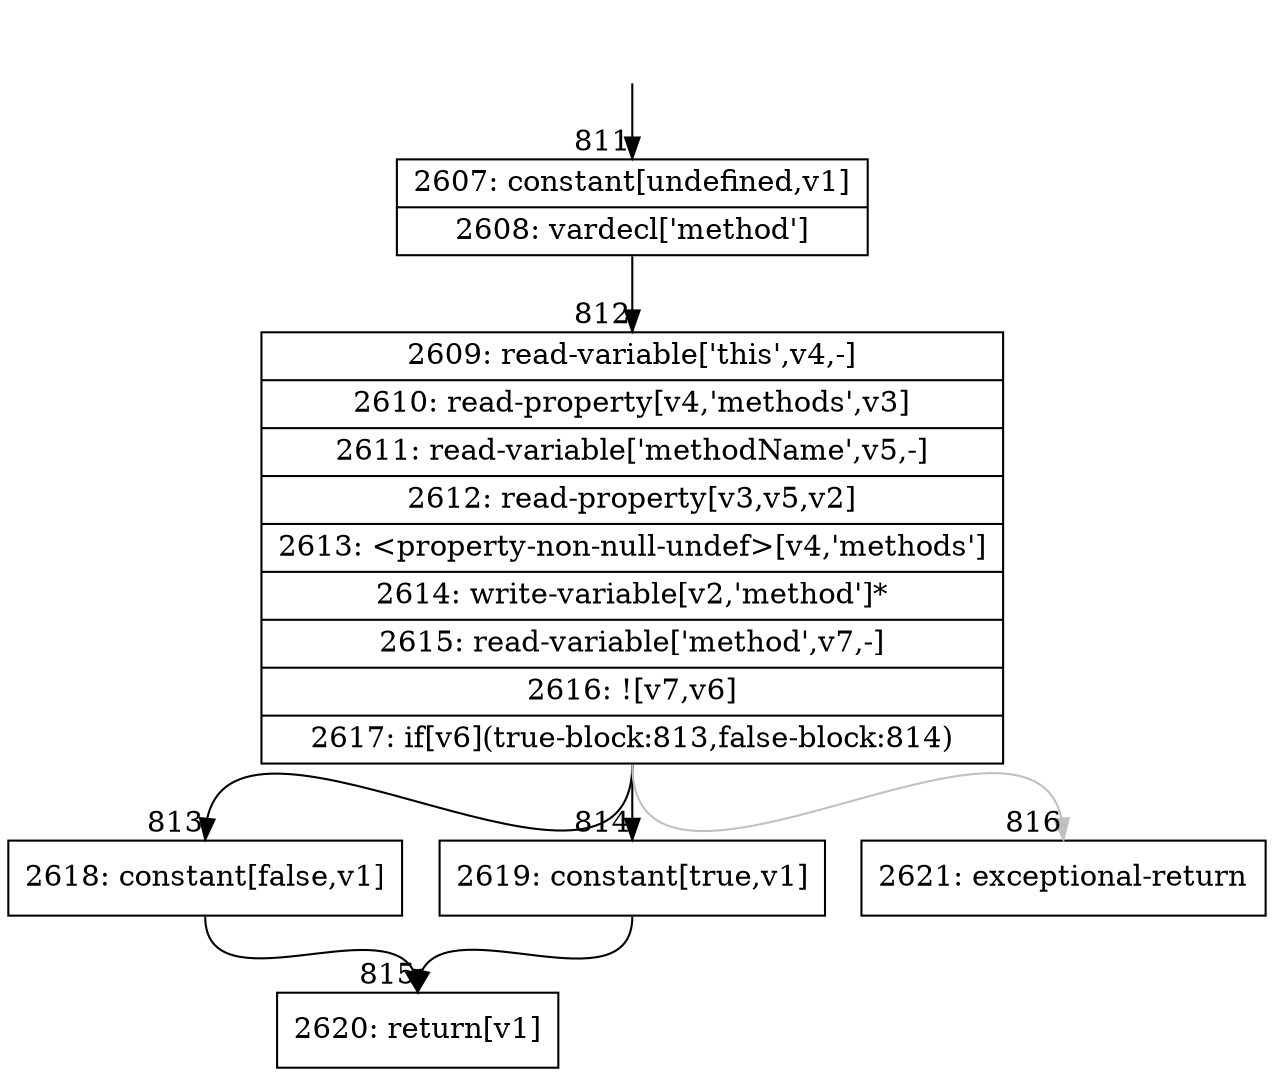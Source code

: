 digraph {
rankdir="TD"
BB_entry90[shape=none,label=""];
BB_entry90 -> BB811 [tailport=s, headport=n, headlabel="    811"]
BB811 [shape=record label="{2607: constant[undefined,v1]|2608: vardecl['method']}" ] 
BB811 -> BB812 [tailport=s, headport=n, headlabel="      812"]
BB812 [shape=record label="{2609: read-variable['this',v4,-]|2610: read-property[v4,'methods',v3]|2611: read-variable['methodName',v5,-]|2612: read-property[v3,v5,v2]|2613: \<property-non-null-undef\>[v4,'methods']|2614: write-variable[v2,'method']*|2615: read-variable['method',v7,-]|2616: ![v7,v6]|2617: if[v6](true-block:813,false-block:814)}" ] 
BB812 -> BB813 [tailport=s, headport=n, headlabel="      813"]
BB812 -> BB814 [tailport=s, headport=n, headlabel="      814"]
BB812 -> BB816 [tailport=s, headport=n, color=gray, headlabel="      816"]
BB813 [shape=record label="{2618: constant[false,v1]}" ] 
BB813 -> BB815 [tailport=s, headport=n, headlabel="      815"]
BB814 [shape=record label="{2619: constant[true,v1]}" ] 
BB814 -> BB815 [tailport=s, headport=n]
BB815 [shape=record label="{2620: return[v1]}" ] 
BB816 [shape=record label="{2621: exceptional-return}" ] 
//#$~ 864
}
